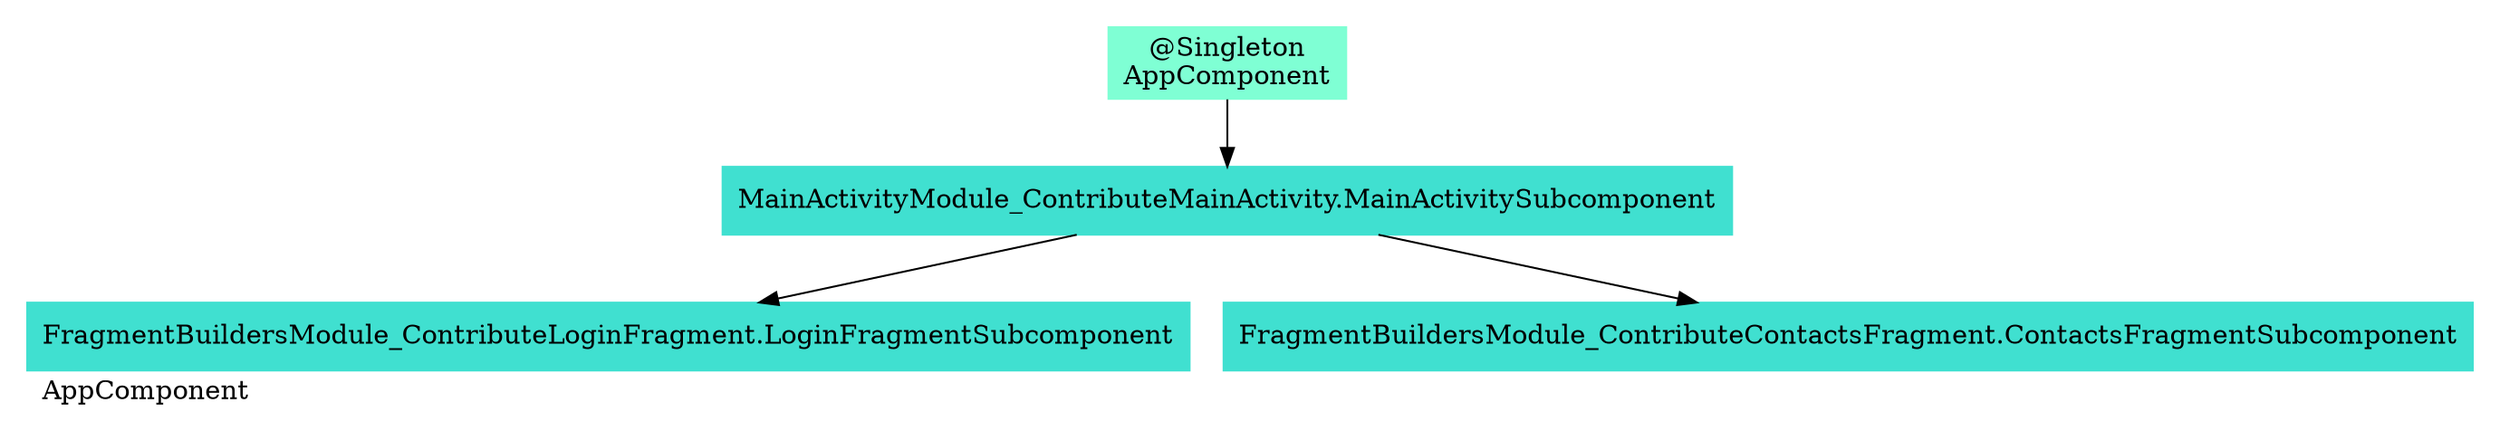 digraph "isDirected: true, allowsSelfLoops: false, nodes: [com.test.app.di.AppComponent, com.test.app.di.AppComponent → com.test.app.di.MainActivityModule_ContributeMainActivity.MainActivitySubcomponent, com.test.app.di.AppComponent → com.test.app.di.MainActivityModule_ContributeMainActivity.MainActivitySubcomponent → com.test.app.di.FragmentBuildersModule_ContributeLoginFragment.LoginFragmentSubcomponent, com.test.app.di.AppComponent → com.test.app.di.MainActivityModule_ContributeMainActivity.MainActivitySubcomponent → com.test.app.di.FragmentBuildersModule_ContributeContactsFragment.ContactsFragmentSubcomponent], edges: [<com.test.app.di.AppComponent -> com.test.app.di.AppComponent → com.test.app.di.MainActivityModule_ContributeMainActivity.MainActivitySubcomponent>, <com.test.app.di.AppComponent → com.test.app.di.MainActivityModule_ContributeMainActivity.MainActivitySubcomponent -> com.test.app.di.AppComponent → com.test.app.di.MainActivityModule_ContributeMainActivity.MainActivitySubcomponent → com.test.app.di.FragmentBuildersModule_ContributeLoginFragment.LoginFragmentSubcomponent>, <com.test.app.di.AppComponent → com.test.app.di.MainActivityModule_ContributeMainActivity.MainActivitySubcomponent -> com.test.app.di.AppComponent → com.test.app.di.MainActivityModule_ContributeMainActivity.MainActivitySubcomponent → com.test.app.di.FragmentBuildersModule_ContributeContactsFragment.ContactsFragmentSubcomponent>]" {
  graph [rankdir="TB", label="AppComponent", compound="true", labeljust="l", pad="0.2"]
  node [shape="rectangle", style="filled", color="turquoise"]
  "a7722812-e278-472a-9bcf-3e63fb52d4dd" [label="@Singleton\nAppComponent", href="com.test.app.di.AppComponent.png", color="aquamarine"]
  "993fc9c5-c2e7-4894-95d6-9c6e35e5a91a" [label="MainActivityModule_ContributeMainActivity.MainActivitySubcomponent", href="com.test.app.di.MainActivityModule_ContributeMainActivity.MainActivitySubcomponent.png"]
  "43d38d02-6340-464e-a643-73680e15aed4" [label="FragmentBuildersModule_ContributeLoginFragment.LoginFragmentSubcomponent", href="com.test.app.di.FragmentBuildersModule_ContributeLoginFragment.LoginFragmentSubcomponent.png"]
  "67ac2782-75f2-4048-afe3-db06e01a52ca" [label="FragmentBuildersModule_ContributeContactsFragment.ContactsFragmentSubcomponent", href="com.test.app.di.FragmentBuildersModule_ContributeContactsFragment.ContactsFragmentSubcomponent.png"]
  "a7722812-e278-472a-9bcf-3e63fb52d4dd" -> "993fc9c5-c2e7-4894-95d6-9c6e35e5a91a"
  "993fc9c5-c2e7-4894-95d6-9c6e35e5a91a" -> "43d38d02-6340-464e-a643-73680e15aed4"
  "993fc9c5-c2e7-4894-95d6-9c6e35e5a91a" -> "67ac2782-75f2-4048-afe3-db06e01a52ca"
}
